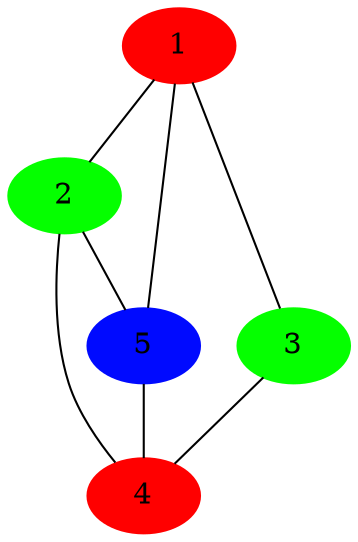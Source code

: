 graph graphe_rep {
node  [style=filled,color=" 0.0 1.0 1.0"];
1
node  [style=filled,color=" 0.33 1.0 1.0"];
2
node  [style=filled,color=" 0.33 1.0 1.0"];
3
node  [style=filled,color=" 0.0 1.0 1.0"];
4
node  [style=filled,color=" 0.66 1.0 1.0"];
5
1 -- 2
1 -- 3
1 -- 5
2 -- 4
3 -- 4
2 -- 5
5 -- 4
}